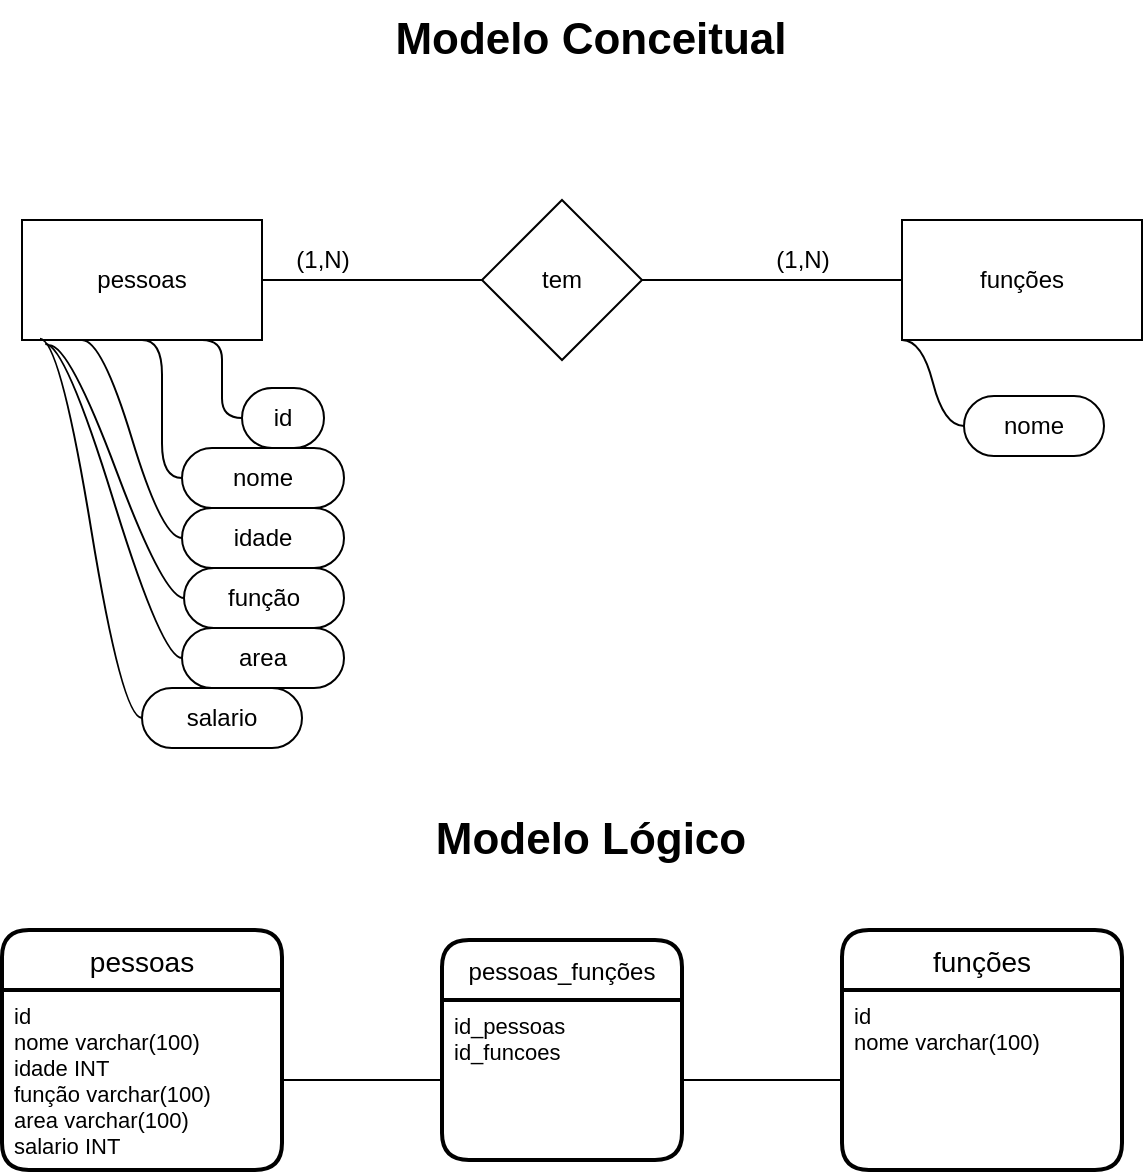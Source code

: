 <mxfile version="20.3.6" type="github"><diagram id="RFqJEcN42SYucBGwB-Fo" name="Página-1"><mxGraphModel dx="1562" dy="856" grid="1" gridSize="10" guides="1" tooltips="1" connect="1" arrows="1" fold="1" page="1" pageScale="1" pageWidth="827" pageHeight="1169" math="0" shadow="0"><root><mxCell id="0"/><mxCell id="1" parent="0"/><mxCell id="cYHLTU1TbLBHb6qZ04rK-22" value="salario" style="whiteSpace=wrap;html=1;rounded=1;arcSize=50;align=center;verticalAlign=middle;strokeWidth=1;autosize=1;spacing=4;treeFolding=1;treeMoving=1;newEdgeStyle={&quot;edgeStyle&quot;:&quot;entityRelationEdgeStyle&quot;,&quot;startArrow&quot;:&quot;none&quot;,&quot;endArrow&quot;:&quot;none&quot;,&quot;segment&quot;:10,&quot;curved&quot;:1};" vertex="1" parent="1"><mxGeometry x="190" y="404" width="80" height="30" as="geometry"/></mxCell><mxCell id="cYHLTU1TbLBHb6qZ04rK-47" value="" style="group" vertex="1" connectable="0" parent="1"><mxGeometry x="130" y="160" width="560" height="240" as="geometry"/></mxCell><mxCell id="cYHLTU1TbLBHb6qZ04rK-1" value="pessoas" style="rounded=0;whiteSpace=wrap;html=1;" vertex="1" parent="cYHLTU1TbLBHb6qZ04rK-47"><mxGeometry y="10" width="120" height="60" as="geometry"/></mxCell><mxCell id="cYHLTU1TbLBHb6qZ04rK-2" value="funções" style="rounded=0;whiteSpace=wrap;html=1;" vertex="1" parent="cYHLTU1TbLBHb6qZ04rK-47"><mxGeometry x="440" y="10" width="120" height="60" as="geometry"/></mxCell><mxCell id="cYHLTU1TbLBHb6qZ04rK-3" value="tem" style="rhombus;whiteSpace=wrap;html=1;" vertex="1" parent="cYHLTU1TbLBHb6qZ04rK-47"><mxGeometry x="230" width="80" height="80" as="geometry"/></mxCell><mxCell id="cYHLTU1TbLBHb6qZ04rK-5" value="(1,N)" style="text;html=1;align=center;verticalAlign=middle;resizable=0;points=[];autosize=1;strokeColor=none;fillColor=none;" vertex="1" parent="cYHLTU1TbLBHb6qZ04rK-47"><mxGeometry x="125" y="15" width="50" height="30" as="geometry"/></mxCell><mxCell id="cYHLTU1TbLBHb6qZ04rK-6" value="(1,N)" style="text;html=1;align=center;verticalAlign=middle;resizable=0;points=[];autosize=1;strokeColor=none;fillColor=none;" vertex="1" parent="cYHLTU1TbLBHb6qZ04rK-47"><mxGeometry x="365" y="15" width="50" height="30" as="geometry"/></mxCell><mxCell id="cYHLTU1TbLBHb6qZ04rK-7" value="" style="endArrow=none;html=1;rounded=0;" edge="1" parent="cYHLTU1TbLBHb6qZ04rK-47"><mxGeometry relative="1" as="geometry"><mxPoint x="120" y="40" as="sourcePoint"/><mxPoint x="230" y="40" as="targetPoint"/><Array as="points"/></mxGeometry></mxCell><mxCell id="cYHLTU1TbLBHb6qZ04rK-8" value="" style="endArrow=none;html=1;rounded=0;exitX=1;exitY=0.5;exitDx=0;exitDy=0;entryX=0;entryY=0.5;entryDx=0;entryDy=0;" edge="1" parent="cYHLTU1TbLBHb6qZ04rK-47" source="cYHLTU1TbLBHb6qZ04rK-3" target="cYHLTU1TbLBHb6qZ04rK-2"><mxGeometry relative="1" as="geometry"><mxPoint x="160" y="70" as="sourcePoint"/><mxPoint x="320" y="70" as="targetPoint"/></mxGeometry></mxCell><mxCell id="cYHLTU1TbLBHb6qZ04rK-11" value="id" style="whiteSpace=wrap;html=1;rounded=1;arcSize=50;align=center;verticalAlign=middle;strokeWidth=1;autosize=1;spacing=4;treeFolding=1;treeMoving=1;newEdgeStyle={&quot;edgeStyle&quot;:&quot;entityRelationEdgeStyle&quot;,&quot;startArrow&quot;:&quot;none&quot;,&quot;endArrow&quot;:&quot;none&quot;,&quot;segment&quot;:10,&quot;curved&quot;:1};" vertex="1" collapsed="1" parent="cYHLTU1TbLBHb6qZ04rK-47"><mxGeometry x="110" y="94" width="41" height="30" as="geometry"/></mxCell><mxCell id="cYHLTU1TbLBHb6qZ04rK-12" value="" style="edgeStyle=entityRelationEdgeStyle;startArrow=none;endArrow=none;segment=10;curved=1;rounded=0;exitX=0.75;exitY=1;exitDx=0;exitDy=0;" edge="1" target="cYHLTU1TbLBHb6qZ04rK-11" parent="cYHLTU1TbLBHb6qZ04rK-47" source="cYHLTU1TbLBHb6qZ04rK-1"><mxGeometry relative="1" as="geometry"><mxPoint x="13" y="230" as="sourcePoint"/></mxGeometry></mxCell><mxCell id="cYHLTU1TbLBHb6qZ04rK-14" value="nome" style="whiteSpace=wrap;html=1;rounded=1;arcSize=50;align=center;verticalAlign=middle;strokeWidth=1;autosize=1;spacing=4;treeFolding=1;treeMoving=1;newEdgeStyle={&quot;edgeStyle&quot;:&quot;entityRelationEdgeStyle&quot;,&quot;startArrow&quot;:&quot;none&quot;,&quot;endArrow&quot;:&quot;none&quot;,&quot;segment&quot;:10,&quot;curved&quot;:1};" vertex="1" parent="cYHLTU1TbLBHb6qZ04rK-47"><mxGeometry x="80" y="124" width="81" height="30" as="geometry"/></mxCell><mxCell id="cYHLTU1TbLBHb6qZ04rK-15" value="" style="edgeStyle=entityRelationEdgeStyle;startArrow=none;endArrow=none;segment=10;curved=1;rounded=0;exitX=0.5;exitY=1;exitDx=0;exitDy=0;" edge="1" target="cYHLTU1TbLBHb6qZ04rK-14" parent="cYHLTU1TbLBHb6qZ04rK-47" source="cYHLTU1TbLBHb6qZ04rK-1"><mxGeometry relative="1" as="geometry"><mxPoint x="-10" y="70" as="sourcePoint"/></mxGeometry></mxCell><mxCell id="cYHLTU1TbLBHb6qZ04rK-16" value="função" style="whiteSpace=wrap;html=1;rounded=1;arcSize=50;align=center;verticalAlign=middle;strokeWidth=1;autosize=1;spacing=4;treeFolding=1;treeMoving=1;newEdgeStyle={&quot;edgeStyle&quot;:&quot;entityRelationEdgeStyle&quot;,&quot;startArrow&quot;:&quot;none&quot;,&quot;endArrow&quot;:&quot;none&quot;,&quot;segment&quot;:10,&quot;curved&quot;:1};" vertex="1" parent="cYHLTU1TbLBHb6qZ04rK-47"><mxGeometry x="81" y="184" width="80" height="30" as="geometry"/></mxCell><mxCell id="cYHLTU1TbLBHb6qZ04rK-17" value="" style="edgeStyle=entityRelationEdgeStyle;startArrow=none;endArrow=none;segment=10;curved=1;rounded=0;exitX=0.114;exitY=1.044;exitDx=0;exitDy=0;exitPerimeter=0;" edge="1" target="cYHLTU1TbLBHb6qZ04rK-16" parent="cYHLTU1TbLBHb6qZ04rK-47" source="cYHLTU1TbLBHb6qZ04rK-1"><mxGeometry relative="1" as="geometry"><mxPoint x="150" y="220" as="sourcePoint"/></mxGeometry></mxCell><mxCell id="cYHLTU1TbLBHb6qZ04rK-18" value="area" style="whiteSpace=wrap;html=1;rounded=1;arcSize=50;align=center;verticalAlign=middle;strokeWidth=1;autosize=1;spacing=4;treeFolding=1;treeMoving=1;newEdgeStyle={&quot;edgeStyle&quot;:&quot;entityRelationEdgeStyle&quot;,&quot;startArrow&quot;:&quot;none&quot;,&quot;endArrow&quot;:&quot;none&quot;,&quot;segment&quot;:10,&quot;curved&quot;:1};" vertex="1" parent="cYHLTU1TbLBHb6qZ04rK-47"><mxGeometry x="80" y="214" width="81" height="30" as="geometry"/></mxCell><mxCell id="cYHLTU1TbLBHb6qZ04rK-19" value="" style="edgeStyle=entityRelationEdgeStyle;startArrow=none;endArrow=none;segment=10;curved=1;rounded=0;exitX=0.097;exitY=1.033;exitDx=0;exitDy=0;exitPerimeter=0;" edge="1" target="cYHLTU1TbLBHb6qZ04rK-18" parent="cYHLTU1TbLBHb6qZ04rK-47" source="cYHLTU1TbLBHb6qZ04rK-1"><mxGeometry relative="1" as="geometry"><mxPoint x="170" y="250" as="sourcePoint"/></mxGeometry></mxCell><mxCell id="cYHLTU1TbLBHb6qZ04rK-20" value="idade" style="whiteSpace=wrap;html=1;rounded=1;arcSize=50;align=center;verticalAlign=middle;strokeWidth=1;autosize=1;spacing=4;treeFolding=1;treeMoving=1;newEdgeStyle={&quot;edgeStyle&quot;:&quot;entityRelationEdgeStyle&quot;,&quot;startArrow&quot;:&quot;none&quot;,&quot;endArrow&quot;:&quot;none&quot;,&quot;segment&quot;:10,&quot;curved&quot;:1};" vertex="1" parent="cYHLTU1TbLBHb6qZ04rK-47"><mxGeometry x="80" y="154" width="81" height="30" as="geometry"/></mxCell><mxCell id="cYHLTU1TbLBHb6qZ04rK-21" value="" style="edgeStyle=entityRelationEdgeStyle;startArrow=none;endArrow=none;segment=10;curved=1;rounded=0;exitX=0.25;exitY=1;exitDx=0;exitDy=0;" edge="1" target="cYHLTU1TbLBHb6qZ04rK-20" parent="cYHLTU1TbLBHb6qZ04rK-47" source="cYHLTU1TbLBHb6qZ04rK-1"><mxGeometry relative="1" as="geometry"><mxPoint x="50" y="160" as="sourcePoint"/></mxGeometry></mxCell><mxCell id="cYHLTU1TbLBHb6qZ04rK-23" value="" style="edgeStyle=entityRelationEdgeStyle;startArrow=none;endArrow=none;segment=10;curved=1;rounded=0;exitX=0.075;exitY=0.989;exitDx=0;exitDy=0;exitPerimeter=0;" edge="1" target="cYHLTU1TbLBHb6qZ04rK-22" parent="cYHLTU1TbLBHb6qZ04rK-47" source="cYHLTU1TbLBHb6qZ04rK-1"><mxGeometry relative="1" as="geometry"><mxPoint x="150" y="330" as="sourcePoint"/></mxGeometry></mxCell><mxCell id="cYHLTU1TbLBHb6qZ04rK-26" value="nome" style="whiteSpace=wrap;html=1;rounded=1;arcSize=50;align=center;verticalAlign=middle;strokeWidth=1;autosize=1;spacing=4;treeFolding=1;treeMoving=1;newEdgeStyle={&quot;edgeStyle&quot;:&quot;entityRelationEdgeStyle&quot;,&quot;startArrow&quot;:&quot;none&quot;,&quot;endArrow&quot;:&quot;none&quot;,&quot;segment&quot;:10,&quot;curved&quot;:1};" vertex="1" parent="cYHLTU1TbLBHb6qZ04rK-47"><mxGeometry x="471" y="98" width="70" height="30" as="geometry"/></mxCell><mxCell id="cYHLTU1TbLBHb6qZ04rK-27" value="" style="edgeStyle=entityRelationEdgeStyle;startArrow=none;endArrow=none;segment=10;curved=1;rounded=0;exitX=0;exitY=1;exitDx=0;exitDy=0;" edge="1" target="cYHLTU1TbLBHb6qZ04rK-26" parent="cYHLTU1TbLBHb6qZ04rK-47" source="cYHLTU1TbLBHb6qZ04rK-2"><mxGeometry relative="1" as="geometry"><mxPoint x="430" y="140" as="sourcePoint"/></mxGeometry></mxCell><mxCell id="cYHLTU1TbLBHb6qZ04rK-48" value="" style="group;flipH=0;flipV=0;" vertex="1" connectable="0" parent="1"><mxGeometry x="120" y="525" width="560" height="120" as="geometry"/></mxCell><mxCell id="cYHLTU1TbLBHb6qZ04rK-35" value="pessoas" style="swimlane;childLayout=stackLayout;horizontal=1;startSize=30;horizontalStack=0;rounded=1;fontSize=14;fontStyle=0;strokeWidth=2;resizeParent=0;resizeLast=1;shadow=0;dashed=0;align=center;labelBackgroundColor=default;" vertex="1" parent="cYHLTU1TbLBHb6qZ04rK-48"><mxGeometry width="140" height="120" as="geometry"/></mxCell><mxCell id="cYHLTU1TbLBHb6qZ04rK-36" value="id&#10;nome varchar(100)&#10;idade INT&#10;função varchar(100)&#10;area varchar(100)&#10;salario INT" style="align=left;strokeColor=none;fillColor=none;spacingLeft=4;fontSize=11;verticalAlign=top;resizable=0;rotatable=0;part=1;" vertex="1" parent="cYHLTU1TbLBHb6qZ04rK-35"><mxGeometry y="30" width="140" height="90" as="geometry"/></mxCell><mxCell id="cYHLTU1TbLBHb6qZ04rK-39" value="funções" style="swimlane;childLayout=stackLayout;horizontal=1;startSize=30;horizontalStack=0;rounded=1;fontSize=14;fontStyle=0;strokeWidth=2;resizeParent=0;resizeLast=1;shadow=0;dashed=0;align=center;" vertex="1" parent="cYHLTU1TbLBHb6qZ04rK-48"><mxGeometry x="420" width="140" height="120" as="geometry"/></mxCell><mxCell id="cYHLTU1TbLBHb6qZ04rK-40" value="id&#10;nome varchar(100)" style="align=left;strokeColor=none;fillColor=none;spacingLeft=4;fontSize=11;verticalAlign=top;resizable=0;rotatable=0;part=1;" vertex="1" parent="cYHLTU1TbLBHb6qZ04rK-39"><mxGeometry y="30" width="140" height="90" as="geometry"/></mxCell><mxCell id="cYHLTU1TbLBHb6qZ04rK-41" value="pessoas_funções" style="swimlane;childLayout=stackLayout;horizontal=1;startSize=30;horizontalStack=0;rounded=1;fontSize=12;fontStyle=0;strokeWidth=2;resizeParent=0;resizeLast=1;shadow=0;dashed=0;align=center;" vertex="1" parent="cYHLTU1TbLBHb6qZ04rK-48"><mxGeometry x="220" y="5" width="120" height="110" as="geometry"/></mxCell><mxCell id="cYHLTU1TbLBHb6qZ04rK-42" value="id_pessoas&#10;id_funcoes" style="align=left;strokeColor=none;fillColor=none;spacingLeft=4;fontSize=11;verticalAlign=top;resizable=0;rotatable=0;part=1;" vertex="1" parent="cYHLTU1TbLBHb6qZ04rK-41"><mxGeometry y="30" width="120" height="80" as="geometry"/></mxCell><mxCell id="cYHLTU1TbLBHb6qZ04rK-43" value="" style="endArrow=none;html=1;rounded=0;fontSize=12;exitX=1;exitY=0.5;exitDx=0;exitDy=0;entryX=0;entryY=0.5;entryDx=0;entryDy=0;" edge="1" parent="cYHLTU1TbLBHb6qZ04rK-48" source="cYHLTU1TbLBHb6qZ04rK-36" target="cYHLTU1TbLBHb6qZ04rK-42"><mxGeometry relative="1" as="geometry"><mxPoint x="160" y="20" as="sourcePoint"/><mxPoint x="320" y="20" as="targetPoint"/></mxGeometry></mxCell><mxCell id="cYHLTU1TbLBHb6qZ04rK-44" value="" style="endArrow=none;html=1;rounded=0;fontSize=12;exitX=1;exitY=0.5;exitDx=0;exitDy=0;entryX=0;entryY=0.5;entryDx=0;entryDy=0;" edge="1" parent="cYHLTU1TbLBHb6qZ04rK-48" source="cYHLTU1TbLBHb6qZ04rK-42" target="cYHLTU1TbLBHb6qZ04rK-40"><mxGeometry relative="1" as="geometry"><mxPoint x="160" y="20" as="sourcePoint"/><mxPoint x="320" y="20" as="targetPoint"/></mxGeometry></mxCell><mxCell id="cYHLTU1TbLBHb6qZ04rK-49" value="&lt;font style=&quot;font-size: 22px;&quot;&gt;&lt;b&gt;Modelo Conceitual&lt;/b&gt;&lt;/font&gt;" style="text;html=1;align=center;verticalAlign=middle;resizable=0;points=[];autosize=1;strokeColor=none;fillColor=none;fontSize=12;" vertex="1" parent="1"><mxGeometry x="304" y="60" width="220" height="40" as="geometry"/></mxCell><mxCell id="cYHLTU1TbLBHb6qZ04rK-50" value="&lt;font style=&quot;font-size: 22px;&quot;&gt;&lt;b&gt;Modelo Lógico&lt;/b&gt;&lt;/font&gt;" style="text;html=1;align=center;verticalAlign=middle;resizable=0;points=[];autosize=1;strokeColor=none;fillColor=none;fontSize=12;" vertex="1" parent="1"><mxGeometry x="324" y="460" width="180" height="40" as="geometry"/></mxCell></root></mxGraphModel></diagram></mxfile>